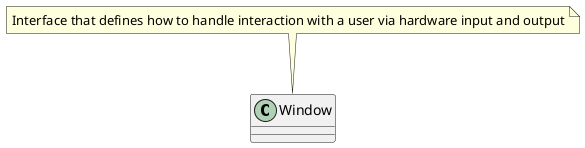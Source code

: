 @startuml ApplicationCore

class Window
note top
Interface that defines how to handle interaction with a user via hardware input and output
end note


@enduml